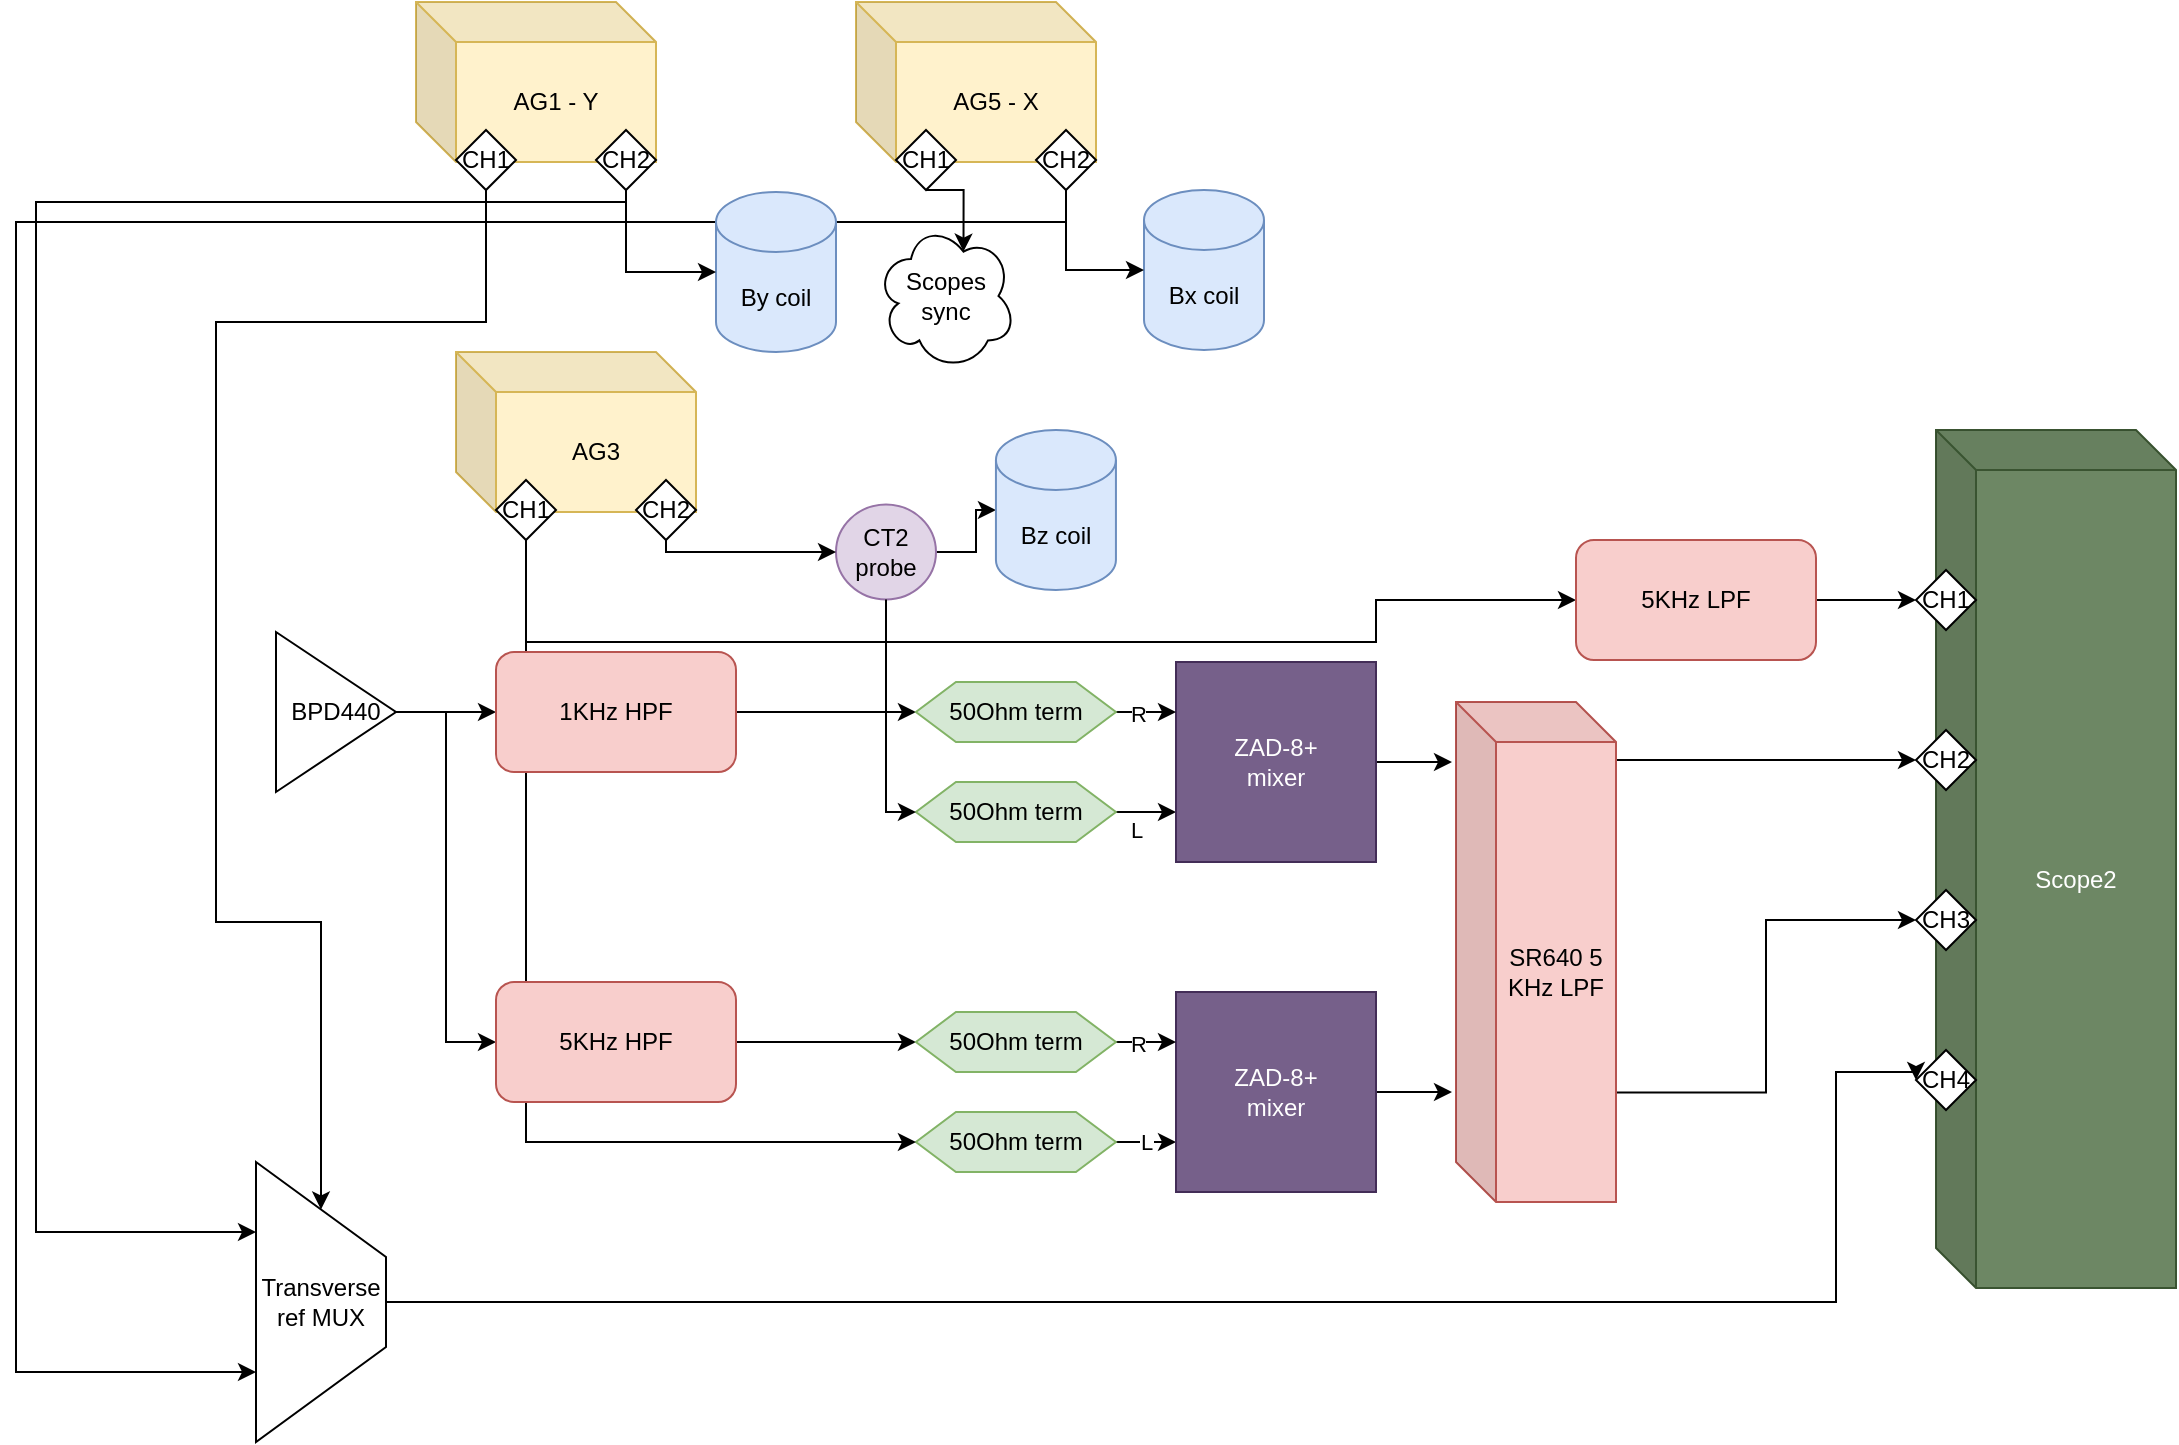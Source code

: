 <mxfile version="14.5.8" type="device"><diagram id="GNRrJLTcOMmEr3z5Y2bN" name="Page-1"><mxGraphModel dx="1944" dy="2178" grid="1" gridSize="10" guides="1" tooltips="1" connect="1" arrows="1" fold="1" page="1" pageScale="1" pageWidth="827" pageHeight="1169" math="0" shadow="0"><root><mxCell id="0"/><mxCell id="1" parent="0"/><mxCell id="6_O1GYtfh7t1T_sUKrdJ-85" style="edgeStyle=orthogonalEdgeStyle;rounded=0;orthogonalLoop=1;jettySize=auto;html=1;exitX=0.5;exitY=1;exitDx=0;exitDy=0;entryX=0.75;entryY=1;entryDx=0;entryDy=0;" edge="1" parent="1" source="6_O1GYtfh7t1T_sUKrdJ-75" target="6_O1GYtfh7t1T_sUKrdJ-83"><mxGeometry relative="1" as="geometry"><Array as="points"><mxPoint x="345" y="60"/><mxPoint x="-180" y="60"/><mxPoint x="-180" y="635"/></Array></mxGeometry></mxCell><mxCell id="6_O1GYtfh7t1T_sUKrdJ-47" value="" style="edgeStyle=orthogonalEdgeStyle;rounded=0;orthogonalLoop=1;jettySize=auto;html=1;entryX=0;entryY=0.5;entryDx=0;entryDy=0;exitX=0.5;exitY=1;exitDx=0;exitDy=0;" edge="1" parent="1" source="6_O1GYtfh7t1T_sUKrdJ-64" target="6_O1GYtfh7t1T_sUKrdJ-46"><mxGeometry relative="1" as="geometry"><mxPoint x="90" y="230" as="sourcePoint"/><mxPoint x="779.28" y="212.68" as="targetPoint"/><Array as="points"><mxPoint x="75" y="270"/><mxPoint x="500" y="270"/><mxPoint x="500" y="249"/></Array></mxGeometry></mxCell><mxCell id="6_O1GYtfh7t1T_sUKrdJ-14" value="" style="edgeStyle=orthogonalEdgeStyle;rounded=0;orthogonalLoop=1;jettySize=auto;html=1;" edge="1" parent="1" source="6_O1GYtfh7t1T_sUKrdJ-7" target="6_O1GYtfh7t1T_sUKrdJ-3"><mxGeometry relative="1" as="geometry"/></mxCell><mxCell id="6_O1GYtfh7t1T_sUKrdJ-21" value="" style="edgeStyle=orthogonalEdgeStyle;rounded=0;orthogonalLoop=1;jettySize=auto;html=1;entryX=0;entryY=0.75;entryDx=0;entryDy=0;exitX=1;exitY=0.5;exitDx=0;exitDy=0;" edge="1" parent="1" source="6_O1GYtfh7t1T_sUKrdJ-35" target="6_O1GYtfh7t1T_sUKrdJ-12"><mxGeometry relative="1" as="geometry"><Array as="points"><mxPoint x="350" y="355"/></Array></mxGeometry></mxCell><mxCell id="6_O1GYtfh7t1T_sUKrdJ-22" value="L" style="edgeLabel;html=1;align=center;verticalAlign=middle;resizable=0;points=[];" vertex="1" connectable="0" parent="6_O1GYtfh7t1T_sUKrdJ-21"><mxGeometry x="0.68" y="3" relative="1" as="geometry"><mxPoint x="18.19" y="3" as="offset"/></mxGeometry></mxCell><mxCell id="6_O1GYtfh7t1T_sUKrdJ-7" value="CT2 probe" style="ellipse;whiteSpace=wrap;html=1;fillColor=#e1d5e7;strokeColor=#9673a6;" vertex="1" parent="1"><mxGeometry x="230" y="201.25" width="50" height="47.5" as="geometry"/></mxCell><mxCell id="6_O1GYtfh7t1T_sUKrdJ-4" style="edgeStyle=orthogonalEdgeStyle;rounded=0;orthogonalLoop=1;jettySize=auto;html=1;exitX=0.5;exitY=1;exitDx=0;exitDy=0;entryX=0;entryY=0.5;entryDx=0;entryDy=0;" edge="1" parent="1" source="6_O1GYtfh7t1T_sUKrdJ-66" target="6_O1GYtfh7t1T_sUKrdJ-7"><mxGeometry relative="1" as="geometry"><mxPoint x="180" y="255" as="targetPoint"/><Array as="points"><mxPoint x="145" y="225"/></Array></mxGeometry></mxCell><mxCell id="6_O1GYtfh7t1T_sUKrdJ-24" value="L" style="edgeStyle=orthogonalEdgeStyle;rounded=0;orthogonalLoop=1;jettySize=auto;html=1;entryX=0;entryY=0.75;entryDx=0;entryDy=0;" edge="1" parent="1" target="6_O1GYtfh7t1T_sUKrdJ-27"><mxGeometry relative="1" as="geometry"><mxPoint x="370" y="520" as="sourcePoint"/><mxPoint x="210" y="385" as="targetPoint"/></mxGeometry></mxCell><mxCell id="6_O1GYtfh7t1T_sUKrdJ-3" value="Bz coil" style="shape=cylinder3;whiteSpace=wrap;html=1;boundedLbl=1;backgroundOutline=1;size=15;fillColor=#dae8fc;strokeColor=#6c8ebf;" vertex="1" parent="1"><mxGeometry x="309.97" y="164" width="60" height="80" as="geometry"/></mxCell><mxCell id="6_O1GYtfh7t1T_sUKrdJ-56" style="edgeStyle=orthogonalEdgeStyle;rounded=0;orthogonalLoop=1;jettySize=auto;html=1;exitX=1;exitY=0.5;exitDx=0;exitDy=0;" edge="1" parent="1" source="6_O1GYtfh7t1T_sUKrdJ-12"><mxGeometry relative="1" as="geometry"><mxPoint x="538" y="330" as="targetPoint"/><Array as="points"><mxPoint x="538" y="330"/></Array></mxGeometry></mxCell><mxCell id="6_O1GYtfh7t1T_sUKrdJ-12" value="ZAD-8+&lt;br&gt;mixer" style="whiteSpace=wrap;html=1;aspect=fixed;glass=0;sketch=0;rounded=0;shadow=0;fillColor=#76608a;strokeColor=#432D57;fontColor=#ffffff;" vertex="1" parent="1"><mxGeometry x="400" y="280" width="100" height="100" as="geometry"/></mxCell><mxCell id="6_O1GYtfh7t1T_sUKrdJ-17" value="" style="edgeStyle=orthogonalEdgeStyle;rounded=0;orthogonalLoop=1;jettySize=auto;html=1;" edge="1" parent="1" source="6_O1GYtfh7t1T_sUKrdJ-13" target="6_O1GYtfh7t1T_sUKrdJ-15"><mxGeometry relative="1" as="geometry"/></mxCell><mxCell id="6_O1GYtfh7t1T_sUKrdJ-34" style="edgeStyle=orthogonalEdgeStyle;rounded=0;orthogonalLoop=1;jettySize=auto;html=1;exitX=1;exitY=0.5;exitDx=0;exitDy=0;entryX=0;entryY=0.5;entryDx=0;entryDy=0;" edge="1" parent="1" source="6_O1GYtfh7t1T_sUKrdJ-13" target="6_O1GYtfh7t1T_sUKrdJ-29"><mxGeometry relative="1" as="geometry"/></mxCell><mxCell id="6_O1GYtfh7t1T_sUKrdJ-13" value="BPD440" style="triangle;whiteSpace=wrap;html=1;glass=0;" vertex="1" parent="1"><mxGeometry x="-50" y="265" width="60" height="80" as="geometry"/></mxCell><mxCell id="6_O1GYtfh7t1T_sUKrdJ-18" value="" style="edgeStyle=orthogonalEdgeStyle;rounded=0;orthogonalLoop=1;jettySize=auto;html=1;" edge="1" parent="1" source="6_O1GYtfh7t1T_sUKrdJ-15" target="6_O1GYtfh7t1T_sUKrdJ-16"><mxGeometry relative="1" as="geometry"/></mxCell><mxCell id="6_O1GYtfh7t1T_sUKrdJ-19" value="" style="edgeStyle=orthogonalEdgeStyle;rounded=0;orthogonalLoop=1;jettySize=auto;html=1;entryX=0;entryY=0.25;entryDx=0;entryDy=0;" edge="1" parent="1" source="6_O1GYtfh7t1T_sUKrdJ-16" target="6_O1GYtfh7t1T_sUKrdJ-12"><mxGeometry relative="1" as="geometry"/></mxCell><mxCell id="6_O1GYtfh7t1T_sUKrdJ-20" value="R" style="edgeLabel;html=1;align=center;verticalAlign=middle;resizable=0;points=[];" vertex="1" connectable="0" parent="6_O1GYtfh7t1T_sUKrdJ-19"><mxGeometry x="0.231" y="-1" relative="1" as="geometry"><mxPoint as="offset"/></mxGeometry></mxCell><mxCell id="6_O1GYtfh7t1T_sUKrdJ-16" value="50Ohm term" style="shape=hexagon;perimeter=hexagonPerimeter2;whiteSpace=wrap;html=1;fixedSize=1;glass=0;fillColor=#d5e8d4;strokeColor=#82b366;" vertex="1" parent="1"><mxGeometry x="269.97" y="290" width="100" height="30" as="geometry"/></mxCell><mxCell id="6_O1GYtfh7t1T_sUKrdJ-57" style="edgeStyle=orthogonalEdgeStyle;rounded=0;orthogonalLoop=1;jettySize=auto;html=1;exitX=1;exitY=0.5;exitDx=0;exitDy=0;" edge="1" parent="1" source="6_O1GYtfh7t1T_sUKrdJ-27"><mxGeometry relative="1" as="geometry"><mxPoint x="538" y="495" as="targetPoint"/></mxGeometry></mxCell><mxCell id="6_O1GYtfh7t1T_sUKrdJ-27" value="ZAD-8+&lt;br&gt;mixer" style="whiteSpace=wrap;html=1;aspect=fixed;glass=0;sketch=0;rounded=0;shadow=0;fillColor=#76608a;strokeColor=#432D57;fontColor=#ffffff;" vertex="1" parent="1"><mxGeometry x="400" y="445" width="100" height="100" as="geometry"/></mxCell><mxCell id="6_O1GYtfh7t1T_sUKrdJ-28" value="" style="edgeStyle=orthogonalEdgeStyle;rounded=0;orthogonalLoop=1;jettySize=auto;html=1;" edge="1" parent="1" source="6_O1GYtfh7t1T_sUKrdJ-29" target="6_O1GYtfh7t1T_sUKrdJ-32"><mxGeometry relative="1" as="geometry"/></mxCell><mxCell id="6_O1GYtfh7t1T_sUKrdJ-30" value="" style="edgeStyle=orthogonalEdgeStyle;rounded=0;orthogonalLoop=1;jettySize=auto;html=1;entryX=0;entryY=0.25;entryDx=0;entryDy=0;" edge="1" parent="1" source="6_O1GYtfh7t1T_sUKrdJ-32" target="6_O1GYtfh7t1T_sUKrdJ-27"><mxGeometry relative="1" as="geometry"/></mxCell><mxCell id="6_O1GYtfh7t1T_sUKrdJ-31" value="R" style="edgeLabel;html=1;align=center;verticalAlign=middle;resizable=0;points=[];" vertex="1" connectable="0" parent="6_O1GYtfh7t1T_sUKrdJ-30"><mxGeometry x="0.231" y="-1" relative="1" as="geometry"><mxPoint as="offset"/></mxGeometry></mxCell><mxCell id="6_O1GYtfh7t1T_sUKrdJ-32" value="50Ohm term" style="shape=hexagon;perimeter=hexagonPerimeter2;whiteSpace=wrap;html=1;fixedSize=1;glass=0;fillColor=#d5e8d4;strokeColor=#82b366;" vertex="1" parent="1"><mxGeometry x="269.97" y="455" width="100" height="30" as="geometry"/></mxCell><mxCell id="6_O1GYtfh7t1T_sUKrdJ-35" value="50Ohm term" style="shape=hexagon;perimeter=hexagonPerimeter2;whiteSpace=wrap;html=1;fixedSize=1;glass=0;fillColor=#d5e8d4;strokeColor=#82b366;" vertex="1" parent="1"><mxGeometry x="269.97" y="340" width="100" height="30" as="geometry"/></mxCell><mxCell id="6_O1GYtfh7t1T_sUKrdJ-36" value="" style="edgeStyle=orthogonalEdgeStyle;rounded=0;orthogonalLoop=1;jettySize=auto;html=1;entryX=0;entryY=0.5;entryDx=0;entryDy=0;exitX=0.5;exitY=1;exitDx=0;exitDy=0;" edge="1" parent="1" source="6_O1GYtfh7t1T_sUKrdJ-7" target="6_O1GYtfh7t1T_sUKrdJ-35"><mxGeometry relative="1" as="geometry"><mxPoint x="255.0" y="193.75" as="sourcePoint"/><mxPoint x="400.0" y="355" as="targetPoint"/><Array as="points"><mxPoint x="255" y="355"/></Array></mxGeometry></mxCell><mxCell id="6_O1GYtfh7t1T_sUKrdJ-37" value="L" style="edgeLabel;html=1;align=center;verticalAlign=middle;resizable=0;points=[];" vertex="1" connectable="0" parent="6_O1GYtfh7t1T_sUKrdJ-36"><mxGeometry x="0.68" y="3" relative="1" as="geometry"><mxPoint x="121.97" y="12.97" as="offset"/></mxGeometry></mxCell><mxCell id="6_O1GYtfh7t1T_sUKrdJ-39" value="50Ohm term" style="shape=hexagon;perimeter=hexagonPerimeter2;whiteSpace=wrap;html=1;fixedSize=1;glass=0;fillColor=#d5e8d4;strokeColor=#82b366;" vertex="1" parent="1"><mxGeometry x="269.97" y="505" width="100" height="30" as="geometry"/></mxCell><mxCell id="6_O1GYtfh7t1T_sUKrdJ-40" value="" style="edgeStyle=orthogonalEdgeStyle;rounded=0;orthogonalLoop=1;jettySize=auto;html=1;exitX=0.5;exitY=1;exitDx=0;exitDy=0;entryX=0;entryY=0.5;entryDx=0;entryDy=0;" edge="1" parent="1" source="6_O1GYtfh7t1T_sUKrdJ-64" target="6_O1GYtfh7t1T_sUKrdJ-39"><mxGeometry relative="1" as="geometry"><mxPoint x="110" y="150" as="sourcePoint"/><mxPoint x="400.0" y="525" as="targetPoint"/><Array as="points"><mxPoint x="75" y="520"/></Array></mxGeometry></mxCell><mxCell id="6_O1GYtfh7t1T_sUKrdJ-15" value="1KHz HPF" style="rounded=1;whiteSpace=wrap;html=1;glass=0;fillColor=#f8cecc;strokeColor=#b85450;" vertex="1" parent="1"><mxGeometry x="60" y="275" width="120" height="60" as="geometry"/></mxCell><mxCell id="6_O1GYtfh7t1T_sUKrdJ-29" value="5KHz HPF" style="rounded=1;whiteSpace=wrap;html=1;glass=0;fillColor=#f8cecc;strokeColor=#b85450;" vertex="1" parent="1"><mxGeometry x="60" y="440" width="120" height="60" as="geometry"/></mxCell><mxCell id="6_O1GYtfh7t1T_sUKrdJ-55" style="edgeStyle=orthogonalEdgeStyle;rounded=0;orthogonalLoop=1;jettySize=auto;html=1;exitX=1;exitY=0.5;exitDx=0;exitDy=0;" edge="1" parent="1" source="6_O1GYtfh7t1T_sUKrdJ-46" target="6_O1GYtfh7t1T_sUKrdJ-50"><mxGeometry relative="1" as="geometry"/></mxCell><mxCell id="6_O1GYtfh7t1T_sUKrdJ-46" value="5KHz LPF" style="rounded=1;whiteSpace=wrap;html=1;glass=0;fillColor=#f8cecc;strokeColor=#b85450;" vertex="1" parent="1"><mxGeometry x="600" y="219" width="120" height="60" as="geometry"/></mxCell><mxCell id="6_O1GYtfh7t1T_sUKrdJ-54" value="" style="group" vertex="1" connectable="0" parent="1"><mxGeometry x="770" y="164" width="130" height="429" as="geometry"/></mxCell><mxCell id="6_O1GYtfh7t1T_sUKrdJ-42" value="Scope2" style="shape=cube;whiteSpace=wrap;html=1;boundedLbl=1;backgroundOutline=1;darkOpacity=0.05;darkOpacity2=0.1;rounded=0;shadow=0;glass=0;sketch=0;fillColor=#6d8764;strokeColor=#3A5431;fontColor=#ffffff;" vertex="1" parent="6_O1GYtfh7t1T_sUKrdJ-54"><mxGeometry x="10" width="120" height="429" as="geometry"/></mxCell><mxCell id="6_O1GYtfh7t1T_sUKrdJ-50" value="CH1" style="rhombus;whiteSpace=wrap;html=1;rounded=0;shadow=0;glass=0;sketch=0;" vertex="1" parent="6_O1GYtfh7t1T_sUKrdJ-54"><mxGeometry y="70" width="30" height="30" as="geometry"/></mxCell><mxCell id="6_O1GYtfh7t1T_sUKrdJ-51" value="CH2" style="rhombus;whiteSpace=wrap;html=1;rounded=0;shadow=0;glass=0;sketch=0;" vertex="1" parent="6_O1GYtfh7t1T_sUKrdJ-54"><mxGeometry y="150" width="30" height="30" as="geometry"/></mxCell><mxCell id="6_O1GYtfh7t1T_sUKrdJ-52" value="CH3" style="rhombus;whiteSpace=wrap;html=1;rounded=0;shadow=0;glass=0;sketch=0;" vertex="1" parent="6_O1GYtfh7t1T_sUKrdJ-54"><mxGeometry y="230" width="30" height="30" as="geometry"/></mxCell><mxCell id="6_O1GYtfh7t1T_sUKrdJ-53" value="CH4" style="rhombus;whiteSpace=wrap;html=1;rounded=0;shadow=0;glass=0;sketch=0;" vertex="1" parent="6_O1GYtfh7t1T_sUKrdJ-54"><mxGeometry y="310" width="30" height="30" as="geometry"/></mxCell><mxCell id="6_O1GYtfh7t1T_sUKrdJ-59" style="edgeStyle=orthogonalEdgeStyle;rounded=0;orthogonalLoop=1;jettySize=auto;html=1;exitX=0.5;exitY=0;exitDx=0;exitDy=0;entryX=0;entryY=0.5;entryDx=0;entryDy=0;" edge="1" parent="1" source="6_O1GYtfh7t1T_sUKrdJ-83" target="6_O1GYtfh7t1T_sUKrdJ-53"><mxGeometry relative="1" as="geometry"><mxPoint x="10" y="600" as="sourcePoint"/><Array as="points"><mxPoint y="600"/><mxPoint x="730" y="600"/><mxPoint x="730" y="485"/><mxPoint x="770" y="485"/></Array></mxGeometry></mxCell><mxCell id="6_O1GYtfh7t1T_sUKrdJ-62" style="edgeStyle=orthogonalEdgeStyle;rounded=0;orthogonalLoop=1;jettySize=auto;html=1;exitX=1;exitY=0.116;exitDx=0;exitDy=0;exitPerimeter=0;entryX=0;entryY=0.5;entryDx=0;entryDy=0;" edge="1" parent="1" source="6_O1GYtfh7t1T_sUKrdJ-61" target="6_O1GYtfh7t1T_sUKrdJ-51"><mxGeometry relative="1" as="geometry"/></mxCell><mxCell id="6_O1GYtfh7t1T_sUKrdJ-63" style="edgeStyle=orthogonalEdgeStyle;rounded=0;orthogonalLoop=1;jettySize=auto;html=1;exitX=0.992;exitY=0.781;exitDx=0;exitDy=0;exitPerimeter=0;entryX=0;entryY=0.5;entryDx=0;entryDy=0;" edge="1" parent="1" source="6_O1GYtfh7t1T_sUKrdJ-61" target="6_O1GYtfh7t1T_sUKrdJ-52"><mxGeometry relative="1" as="geometry"/></mxCell><mxCell id="6_O1GYtfh7t1T_sUKrdJ-61" value="SR640 5 KHz LPF" style="shape=cube;whiteSpace=wrap;html=1;boundedLbl=1;backgroundOutline=1;darkOpacity=0.05;darkOpacity2=0.1;rounded=0;shadow=0;glass=0;sketch=0;fillColor=#f8cecc;strokeColor=#b85450;" vertex="1" parent="1"><mxGeometry x="540" y="300" width="80" height="250" as="geometry"/></mxCell><mxCell id="6_O1GYtfh7t1T_sUKrdJ-67" value="" style="group" vertex="1" connectable="0" parent="1"><mxGeometry x="40" y="125" width="120" height="94" as="geometry"/></mxCell><mxCell id="6_O1GYtfh7t1T_sUKrdJ-2" value="AG3" style="shape=cube;whiteSpace=wrap;html=1;boundedLbl=1;backgroundOutline=1;darkOpacity=0.05;darkOpacity2=0.1;size=20;fillColor=#fff2cc;strokeColor=#d6b656;" vertex="1" parent="6_O1GYtfh7t1T_sUKrdJ-67"><mxGeometry width="120" height="80" as="geometry"/></mxCell><mxCell id="6_O1GYtfh7t1T_sUKrdJ-64" value="CH1" style="rhombus;whiteSpace=wrap;html=1;rounded=0;shadow=0;glass=0;sketch=0;" vertex="1" parent="6_O1GYtfh7t1T_sUKrdJ-67"><mxGeometry x="20" y="64" width="30" height="30" as="geometry"/></mxCell><mxCell id="6_O1GYtfh7t1T_sUKrdJ-66" value="CH2" style="rhombus;whiteSpace=wrap;html=1;rounded=0;shadow=0;glass=0;sketch=0;" vertex="1" parent="6_O1GYtfh7t1T_sUKrdJ-67"><mxGeometry x="90" y="64" width="30" height="30" as="geometry"/></mxCell><mxCell id="6_O1GYtfh7t1T_sUKrdJ-68" value="" style="group;" vertex="1" connectable="0" parent="1"><mxGeometry x="20" y="-50" width="120" height="94" as="geometry"/></mxCell><mxCell id="6_O1GYtfh7t1T_sUKrdJ-69" value="AG1 - Y" style="shape=cube;whiteSpace=wrap;html=1;boundedLbl=1;backgroundOutline=1;darkOpacity=0.05;darkOpacity2=0.1;size=20;fillColor=#fff2cc;strokeColor=#d6b656;" vertex="1" parent="6_O1GYtfh7t1T_sUKrdJ-68"><mxGeometry width="120" height="80" as="geometry"/></mxCell><mxCell id="6_O1GYtfh7t1T_sUKrdJ-70" value="CH1" style="rhombus;whiteSpace=wrap;html=1;rounded=0;shadow=0;glass=0;sketch=0;" vertex="1" parent="6_O1GYtfh7t1T_sUKrdJ-68"><mxGeometry x="20" y="64" width="30" height="30" as="geometry"/></mxCell><mxCell id="6_O1GYtfh7t1T_sUKrdJ-71" value="CH2" style="rhombus;whiteSpace=wrap;html=1;rounded=0;shadow=0;glass=0;sketch=0;" vertex="1" parent="6_O1GYtfh7t1T_sUKrdJ-68"><mxGeometry x="90" y="64" width="30" height="30" as="geometry"/></mxCell><mxCell id="6_O1GYtfh7t1T_sUKrdJ-72" value="" style="group" vertex="1" connectable="0" parent="1"><mxGeometry x="240" y="-50" width="120" height="94" as="geometry"/></mxCell><mxCell id="6_O1GYtfh7t1T_sUKrdJ-73" value="AG5 - X" style="shape=cube;whiteSpace=wrap;html=1;boundedLbl=1;backgroundOutline=1;darkOpacity=0.05;darkOpacity2=0.1;size=20;fillColor=#fff2cc;strokeColor=#d6b656;" vertex="1" parent="6_O1GYtfh7t1T_sUKrdJ-72"><mxGeometry width="120" height="80" as="geometry"/></mxCell><mxCell id="6_O1GYtfh7t1T_sUKrdJ-74" value="CH1" style="rhombus;whiteSpace=wrap;html=1;rounded=0;shadow=0;glass=0;sketch=0;" vertex="1" parent="6_O1GYtfh7t1T_sUKrdJ-72"><mxGeometry x="20" y="64" width="30" height="30" as="geometry"/></mxCell><mxCell id="6_O1GYtfh7t1T_sUKrdJ-75" value="CH2" style="rhombus;whiteSpace=wrap;html=1;rounded=0;shadow=0;glass=0;sketch=0;" vertex="1" parent="6_O1GYtfh7t1T_sUKrdJ-72"><mxGeometry x="90" y="64" width="30" height="30" as="geometry"/></mxCell><mxCell id="6_O1GYtfh7t1T_sUKrdJ-76" value="Bx coil" style="shape=cylinder3;whiteSpace=wrap;html=1;boundedLbl=1;backgroundOutline=1;size=15;fillColor=#dae8fc;strokeColor=#6c8ebf;" vertex="1" parent="1"><mxGeometry x="384" y="44" width="60" height="80" as="geometry"/></mxCell><mxCell id="6_O1GYtfh7t1T_sUKrdJ-77" value="By coil" style="shape=cylinder3;whiteSpace=wrap;html=1;boundedLbl=1;backgroundOutline=1;size=15;fillColor=#dae8fc;strokeColor=#6c8ebf;" vertex="1" parent="1"><mxGeometry x="170" y="45" width="60" height="80" as="geometry"/></mxCell><mxCell id="6_O1GYtfh7t1T_sUKrdJ-78" style="edgeStyle=orthogonalEdgeStyle;rounded=0;orthogonalLoop=1;jettySize=auto;html=1;exitX=0.5;exitY=1;exitDx=0;exitDy=0;entryX=0;entryY=0.5;entryDx=0;entryDy=0;entryPerimeter=0;" edge="1" parent="1" source="6_O1GYtfh7t1T_sUKrdJ-71" target="6_O1GYtfh7t1T_sUKrdJ-77"><mxGeometry relative="1" as="geometry"/></mxCell><mxCell id="6_O1GYtfh7t1T_sUKrdJ-79" style="edgeStyle=orthogonalEdgeStyle;rounded=0;orthogonalLoop=1;jettySize=auto;html=1;exitX=0.5;exitY=1;exitDx=0;exitDy=0;" edge="1" parent="1" source="6_O1GYtfh7t1T_sUKrdJ-75" target="6_O1GYtfh7t1T_sUKrdJ-76"><mxGeometry relative="1" as="geometry"/></mxCell><mxCell id="6_O1GYtfh7t1T_sUKrdJ-80" value="Scopes sync" style="ellipse;shape=cloud;whiteSpace=wrap;html=1;rounded=0;shadow=0;glass=0;sketch=0;" vertex="1" parent="1"><mxGeometry x="250" y="60" width="70" height="74" as="geometry"/></mxCell><mxCell id="6_O1GYtfh7t1T_sUKrdJ-81" style="edgeStyle=orthogonalEdgeStyle;rounded=0;orthogonalLoop=1;jettySize=auto;html=1;exitX=0.5;exitY=1;exitDx=0;exitDy=0;entryX=0.625;entryY=0.2;entryDx=0;entryDy=0;entryPerimeter=0;" edge="1" parent="1" source="6_O1GYtfh7t1T_sUKrdJ-74" target="6_O1GYtfh7t1T_sUKrdJ-80"><mxGeometry relative="1" as="geometry"/></mxCell><mxCell id="6_O1GYtfh7t1T_sUKrdJ-83" value="Transverse ref MUX" style="shape=trapezoid;perimeter=trapezoidPerimeter;whiteSpace=wrap;html=1;fixedSize=1;rounded=0;shadow=0;glass=0;sketch=0;rotation=90;horizontal=0;size=47.5;" vertex="1" parent="1"><mxGeometry x="-97.5" y="567.5" width="140" height="65" as="geometry"/></mxCell><mxCell id="6_O1GYtfh7t1T_sUKrdJ-84" style="edgeStyle=orthogonalEdgeStyle;rounded=0;orthogonalLoop=1;jettySize=auto;html=1;exitX=0.5;exitY=1;exitDx=0;exitDy=0;entryX=0.25;entryY=1;entryDx=0;entryDy=0;" edge="1" parent="1" source="6_O1GYtfh7t1T_sUKrdJ-71" target="6_O1GYtfh7t1T_sUKrdJ-83"><mxGeometry relative="1" as="geometry"><Array as="points"><mxPoint x="125" y="50"/><mxPoint x="-170" y="50"/><mxPoint x="-170" y="565"/></Array></mxGeometry></mxCell><mxCell id="6_O1GYtfh7t1T_sUKrdJ-86" style="edgeStyle=orthogonalEdgeStyle;rounded=0;orthogonalLoop=1;jettySize=auto;html=1;exitX=0.5;exitY=1;exitDx=0;exitDy=0;entryX=0;entryY=0.5;entryDx=0;entryDy=0;" edge="1" parent="1" source="6_O1GYtfh7t1T_sUKrdJ-70" target="6_O1GYtfh7t1T_sUKrdJ-83"><mxGeometry relative="1" as="geometry"><Array as="points"><mxPoint x="55" y="110"/><mxPoint x="-80" y="110"/><mxPoint x="-80" y="410"/><mxPoint x="-27" y="410"/></Array></mxGeometry></mxCell></root></mxGraphModel></diagram></mxfile>